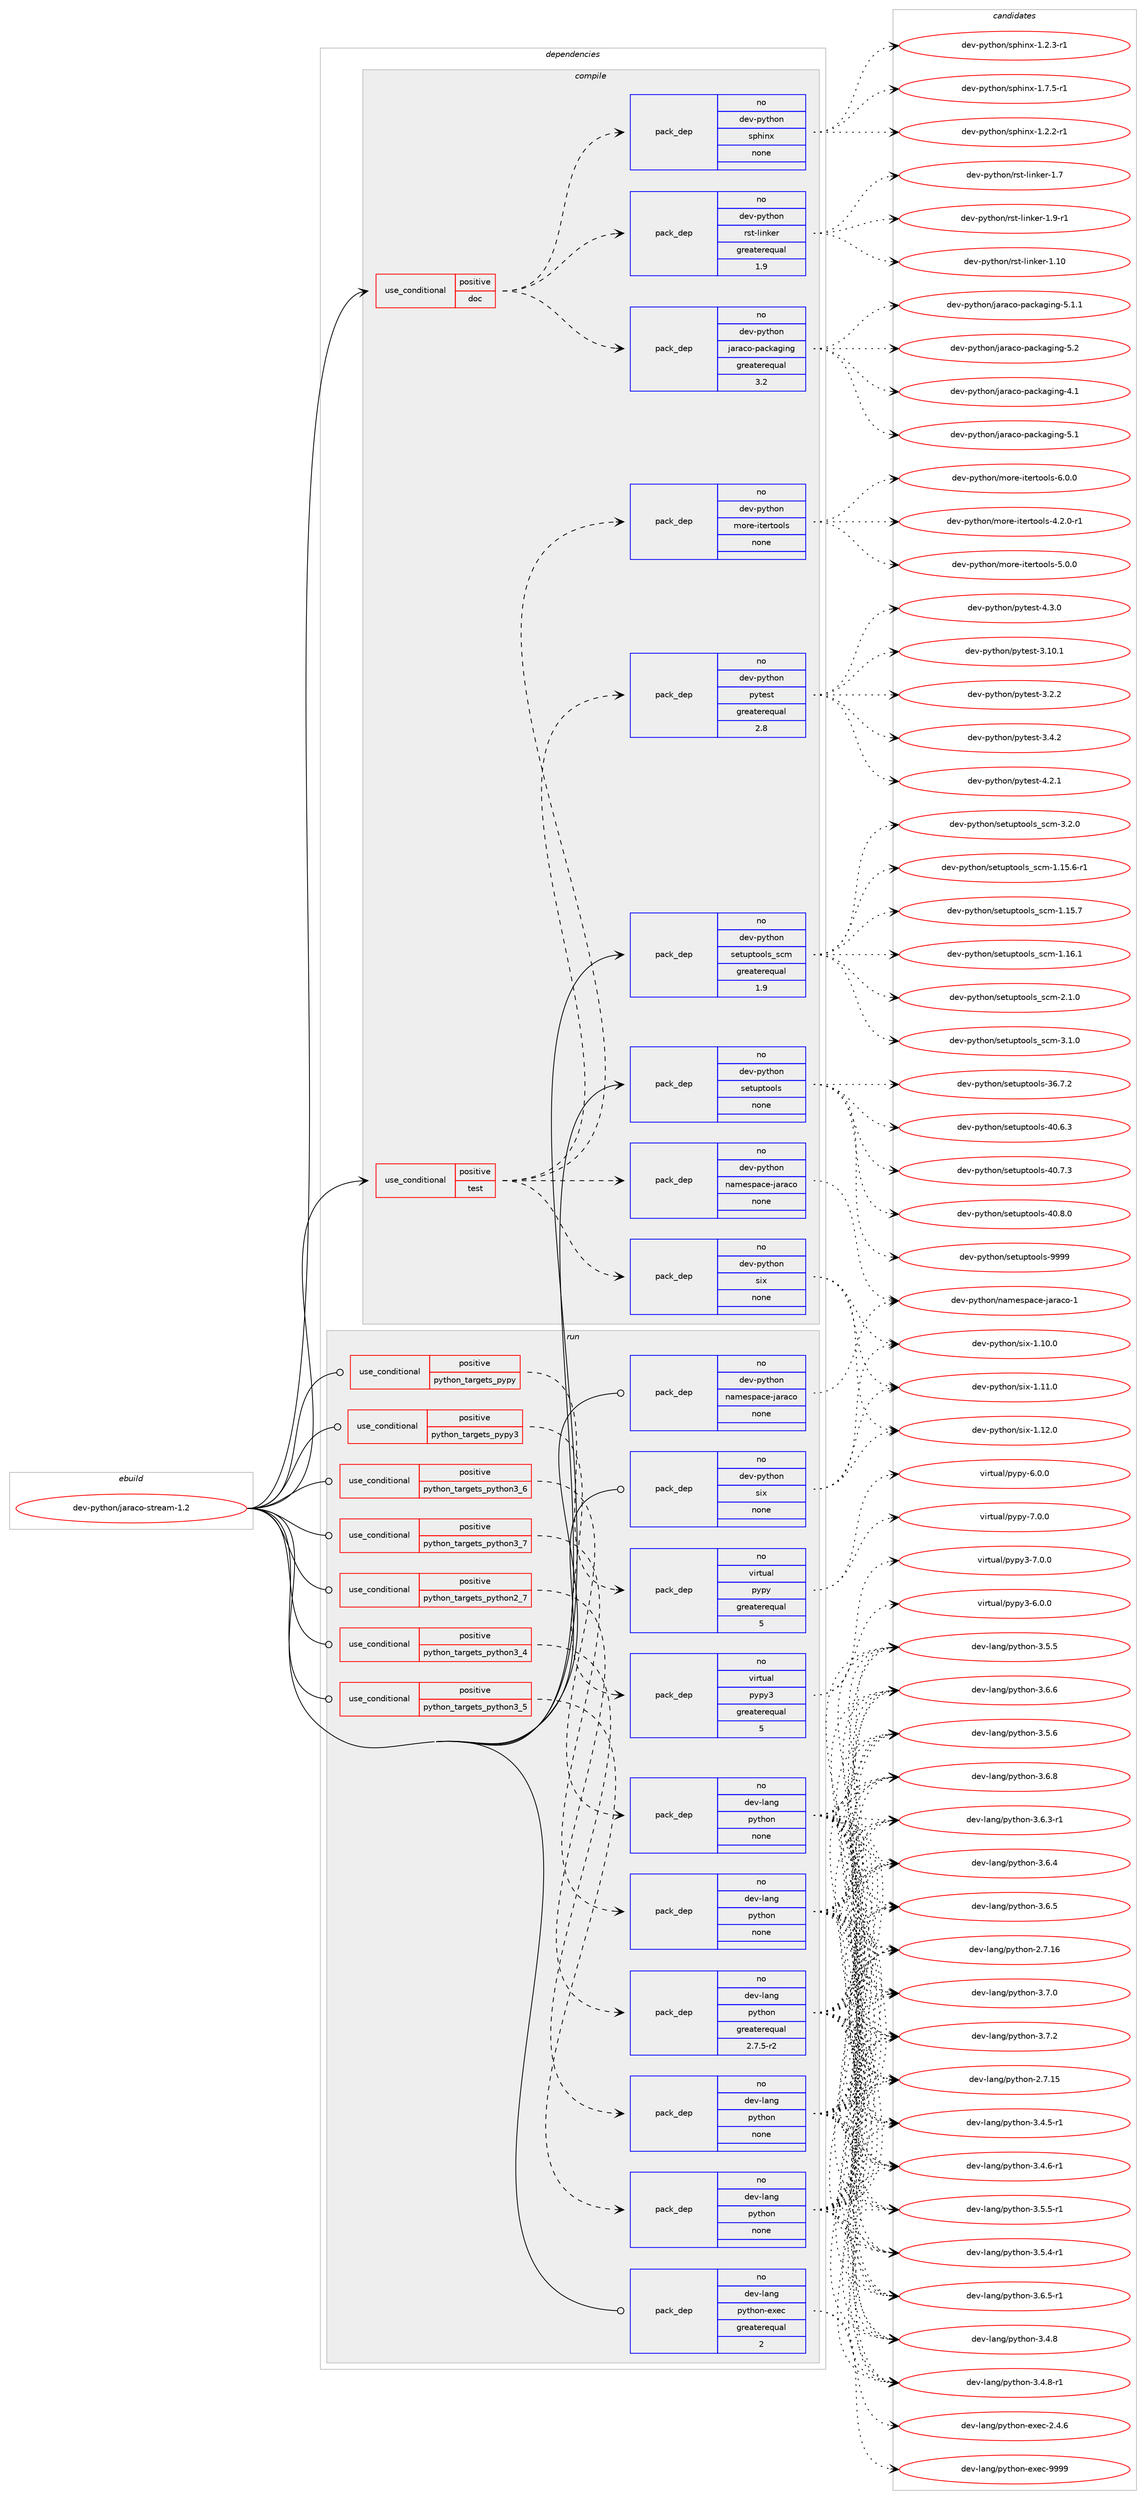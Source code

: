 digraph prolog {

# *************
# Graph options
# *************

newrank=true;
concentrate=true;
compound=true;
graph [rankdir=LR,fontname=Helvetica,fontsize=10,ranksep=1.5];#, ranksep=2.5, nodesep=0.2];
edge  [arrowhead=vee];
node  [fontname=Helvetica,fontsize=10];

# **********
# The ebuild
# **********

subgraph cluster_leftcol {
color=gray;
rank=same;
label=<<i>ebuild</i>>;
id [label="dev-python/jaraco-stream-1.2", color=red, width=4, href="../dev-python/jaraco-stream-1.2.svg"];
}

# ****************
# The dependencies
# ****************

subgraph cluster_midcol {
color=gray;
label=<<i>dependencies</i>>;
subgraph cluster_compile {
fillcolor="#eeeeee";
style=filled;
label=<<i>compile</i>>;
subgraph cond376194 {
dependency1415087 [label=<<TABLE BORDER="0" CELLBORDER="1" CELLSPACING="0" CELLPADDING="4"><TR><TD ROWSPAN="3" CELLPADDING="10">use_conditional</TD></TR><TR><TD>positive</TD></TR><TR><TD>doc</TD></TR></TABLE>>, shape=none, color=red];
subgraph pack1015624 {
dependency1415088 [label=<<TABLE BORDER="0" CELLBORDER="1" CELLSPACING="0" CELLPADDING="4" WIDTH="220"><TR><TD ROWSPAN="6" CELLPADDING="30">pack_dep</TD></TR><TR><TD WIDTH="110">no</TD></TR><TR><TD>dev-python</TD></TR><TR><TD>jaraco-packaging</TD></TR><TR><TD>greaterequal</TD></TR><TR><TD>3.2</TD></TR></TABLE>>, shape=none, color=blue];
}
dependency1415087:e -> dependency1415088:w [weight=20,style="dashed",arrowhead="vee"];
subgraph pack1015625 {
dependency1415089 [label=<<TABLE BORDER="0" CELLBORDER="1" CELLSPACING="0" CELLPADDING="4" WIDTH="220"><TR><TD ROWSPAN="6" CELLPADDING="30">pack_dep</TD></TR><TR><TD WIDTH="110">no</TD></TR><TR><TD>dev-python</TD></TR><TR><TD>rst-linker</TD></TR><TR><TD>greaterequal</TD></TR><TR><TD>1.9</TD></TR></TABLE>>, shape=none, color=blue];
}
dependency1415087:e -> dependency1415089:w [weight=20,style="dashed",arrowhead="vee"];
subgraph pack1015626 {
dependency1415090 [label=<<TABLE BORDER="0" CELLBORDER="1" CELLSPACING="0" CELLPADDING="4" WIDTH="220"><TR><TD ROWSPAN="6" CELLPADDING="30">pack_dep</TD></TR><TR><TD WIDTH="110">no</TD></TR><TR><TD>dev-python</TD></TR><TR><TD>sphinx</TD></TR><TR><TD>none</TD></TR><TR><TD></TD></TR></TABLE>>, shape=none, color=blue];
}
dependency1415087:e -> dependency1415090:w [weight=20,style="dashed",arrowhead="vee"];
}
id:e -> dependency1415087:w [weight=20,style="solid",arrowhead="vee"];
subgraph cond376195 {
dependency1415091 [label=<<TABLE BORDER="0" CELLBORDER="1" CELLSPACING="0" CELLPADDING="4"><TR><TD ROWSPAN="3" CELLPADDING="10">use_conditional</TD></TR><TR><TD>positive</TD></TR><TR><TD>test</TD></TR></TABLE>>, shape=none, color=red];
subgraph pack1015627 {
dependency1415092 [label=<<TABLE BORDER="0" CELLBORDER="1" CELLSPACING="0" CELLPADDING="4" WIDTH="220"><TR><TD ROWSPAN="6" CELLPADDING="30">pack_dep</TD></TR><TR><TD WIDTH="110">no</TD></TR><TR><TD>dev-python</TD></TR><TR><TD>namespace-jaraco</TD></TR><TR><TD>none</TD></TR><TR><TD></TD></TR></TABLE>>, shape=none, color=blue];
}
dependency1415091:e -> dependency1415092:w [weight=20,style="dashed",arrowhead="vee"];
subgraph pack1015628 {
dependency1415093 [label=<<TABLE BORDER="0" CELLBORDER="1" CELLSPACING="0" CELLPADDING="4" WIDTH="220"><TR><TD ROWSPAN="6" CELLPADDING="30">pack_dep</TD></TR><TR><TD WIDTH="110">no</TD></TR><TR><TD>dev-python</TD></TR><TR><TD>six</TD></TR><TR><TD>none</TD></TR><TR><TD></TD></TR></TABLE>>, shape=none, color=blue];
}
dependency1415091:e -> dependency1415093:w [weight=20,style="dashed",arrowhead="vee"];
subgraph pack1015629 {
dependency1415094 [label=<<TABLE BORDER="0" CELLBORDER="1" CELLSPACING="0" CELLPADDING="4" WIDTH="220"><TR><TD ROWSPAN="6" CELLPADDING="30">pack_dep</TD></TR><TR><TD WIDTH="110">no</TD></TR><TR><TD>dev-python</TD></TR><TR><TD>pytest</TD></TR><TR><TD>greaterequal</TD></TR><TR><TD>2.8</TD></TR></TABLE>>, shape=none, color=blue];
}
dependency1415091:e -> dependency1415094:w [weight=20,style="dashed",arrowhead="vee"];
subgraph pack1015630 {
dependency1415095 [label=<<TABLE BORDER="0" CELLBORDER="1" CELLSPACING="0" CELLPADDING="4" WIDTH="220"><TR><TD ROWSPAN="6" CELLPADDING="30">pack_dep</TD></TR><TR><TD WIDTH="110">no</TD></TR><TR><TD>dev-python</TD></TR><TR><TD>more-itertools</TD></TR><TR><TD>none</TD></TR><TR><TD></TD></TR></TABLE>>, shape=none, color=blue];
}
dependency1415091:e -> dependency1415095:w [weight=20,style="dashed",arrowhead="vee"];
}
id:e -> dependency1415091:w [weight=20,style="solid",arrowhead="vee"];
subgraph pack1015631 {
dependency1415096 [label=<<TABLE BORDER="0" CELLBORDER="1" CELLSPACING="0" CELLPADDING="4" WIDTH="220"><TR><TD ROWSPAN="6" CELLPADDING="30">pack_dep</TD></TR><TR><TD WIDTH="110">no</TD></TR><TR><TD>dev-python</TD></TR><TR><TD>setuptools</TD></TR><TR><TD>none</TD></TR><TR><TD></TD></TR></TABLE>>, shape=none, color=blue];
}
id:e -> dependency1415096:w [weight=20,style="solid",arrowhead="vee"];
subgraph pack1015632 {
dependency1415097 [label=<<TABLE BORDER="0" CELLBORDER="1" CELLSPACING="0" CELLPADDING="4" WIDTH="220"><TR><TD ROWSPAN="6" CELLPADDING="30">pack_dep</TD></TR><TR><TD WIDTH="110">no</TD></TR><TR><TD>dev-python</TD></TR><TR><TD>setuptools_scm</TD></TR><TR><TD>greaterequal</TD></TR><TR><TD>1.9</TD></TR></TABLE>>, shape=none, color=blue];
}
id:e -> dependency1415097:w [weight=20,style="solid",arrowhead="vee"];
}
subgraph cluster_compileandrun {
fillcolor="#eeeeee";
style=filled;
label=<<i>compile and run</i>>;
}
subgraph cluster_run {
fillcolor="#eeeeee";
style=filled;
label=<<i>run</i>>;
subgraph cond376196 {
dependency1415098 [label=<<TABLE BORDER="0" CELLBORDER="1" CELLSPACING="0" CELLPADDING="4"><TR><TD ROWSPAN="3" CELLPADDING="10">use_conditional</TD></TR><TR><TD>positive</TD></TR><TR><TD>python_targets_pypy</TD></TR></TABLE>>, shape=none, color=red];
subgraph pack1015633 {
dependency1415099 [label=<<TABLE BORDER="0" CELLBORDER="1" CELLSPACING="0" CELLPADDING="4" WIDTH="220"><TR><TD ROWSPAN="6" CELLPADDING="30">pack_dep</TD></TR><TR><TD WIDTH="110">no</TD></TR><TR><TD>virtual</TD></TR><TR><TD>pypy</TD></TR><TR><TD>greaterequal</TD></TR><TR><TD>5</TD></TR></TABLE>>, shape=none, color=blue];
}
dependency1415098:e -> dependency1415099:w [weight=20,style="dashed",arrowhead="vee"];
}
id:e -> dependency1415098:w [weight=20,style="solid",arrowhead="odot"];
subgraph cond376197 {
dependency1415100 [label=<<TABLE BORDER="0" CELLBORDER="1" CELLSPACING="0" CELLPADDING="4"><TR><TD ROWSPAN="3" CELLPADDING="10">use_conditional</TD></TR><TR><TD>positive</TD></TR><TR><TD>python_targets_pypy3</TD></TR></TABLE>>, shape=none, color=red];
subgraph pack1015634 {
dependency1415101 [label=<<TABLE BORDER="0" CELLBORDER="1" CELLSPACING="0" CELLPADDING="4" WIDTH="220"><TR><TD ROWSPAN="6" CELLPADDING="30">pack_dep</TD></TR><TR><TD WIDTH="110">no</TD></TR><TR><TD>virtual</TD></TR><TR><TD>pypy3</TD></TR><TR><TD>greaterequal</TD></TR><TR><TD>5</TD></TR></TABLE>>, shape=none, color=blue];
}
dependency1415100:e -> dependency1415101:w [weight=20,style="dashed",arrowhead="vee"];
}
id:e -> dependency1415100:w [weight=20,style="solid",arrowhead="odot"];
subgraph cond376198 {
dependency1415102 [label=<<TABLE BORDER="0" CELLBORDER="1" CELLSPACING="0" CELLPADDING="4"><TR><TD ROWSPAN="3" CELLPADDING="10">use_conditional</TD></TR><TR><TD>positive</TD></TR><TR><TD>python_targets_python2_7</TD></TR></TABLE>>, shape=none, color=red];
subgraph pack1015635 {
dependency1415103 [label=<<TABLE BORDER="0" CELLBORDER="1" CELLSPACING="0" CELLPADDING="4" WIDTH="220"><TR><TD ROWSPAN="6" CELLPADDING="30">pack_dep</TD></TR><TR><TD WIDTH="110">no</TD></TR><TR><TD>dev-lang</TD></TR><TR><TD>python</TD></TR><TR><TD>greaterequal</TD></TR><TR><TD>2.7.5-r2</TD></TR></TABLE>>, shape=none, color=blue];
}
dependency1415102:e -> dependency1415103:w [weight=20,style="dashed",arrowhead="vee"];
}
id:e -> dependency1415102:w [weight=20,style="solid",arrowhead="odot"];
subgraph cond376199 {
dependency1415104 [label=<<TABLE BORDER="0" CELLBORDER="1" CELLSPACING="0" CELLPADDING="4"><TR><TD ROWSPAN="3" CELLPADDING="10">use_conditional</TD></TR><TR><TD>positive</TD></TR><TR><TD>python_targets_python3_4</TD></TR></TABLE>>, shape=none, color=red];
subgraph pack1015636 {
dependency1415105 [label=<<TABLE BORDER="0" CELLBORDER="1" CELLSPACING="0" CELLPADDING="4" WIDTH="220"><TR><TD ROWSPAN="6" CELLPADDING="30">pack_dep</TD></TR><TR><TD WIDTH="110">no</TD></TR><TR><TD>dev-lang</TD></TR><TR><TD>python</TD></TR><TR><TD>none</TD></TR><TR><TD></TD></TR></TABLE>>, shape=none, color=blue];
}
dependency1415104:e -> dependency1415105:w [weight=20,style="dashed",arrowhead="vee"];
}
id:e -> dependency1415104:w [weight=20,style="solid",arrowhead="odot"];
subgraph cond376200 {
dependency1415106 [label=<<TABLE BORDER="0" CELLBORDER="1" CELLSPACING="0" CELLPADDING="4"><TR><TD ROWSPAN="3" CELLPADDING="10">use_conditional</TD></TR><TR><TD>positive</TD></TR><TR><TD>python_targets_python3_5</TD></TR></TABLE>>, shape=none, color=red];
subgraph pack1015637 {
dependency1415107 [label=<<TABLE BORDER="0" CELLBORDER="1" CELLSPACING="0" CELLPADDING="4" WIDTH="220"><TR><TD ROWSPAN="6" CELLPADDING="30">pack_dep</TD></TR><TR><TD WIDTH="110">no</TD></TR><TR><TD>dev-lang</TD></TR><TR><TD>python</TD></TR><TR><TD>none</TD></TR><TR><TD></TD></TR></TABLE>>, shape=none, color=blue];
}
dependency1415106:e -> dependency1415107:w [weight=20,style="dashed",arrowhead="vee"];
}
id:e -> dependency1415106:w [weight=20,style="solid",arrowhead="odot"];
subgraph cond376201 {
dependency1415108 [label=<<TABLE BORDER="0" CELLBORDER="1" CELLSPACING="0" CELLPADDING="4"><TR><TD ROWSPAN="3" CELLPADDING="10">use_conditional</TD></TR><TR><TD>positive</TD></TR><TR><TD>python_targets_python3_6</TD></TR></TABLE>>, shape=none, color=red];
subgraph pack1015638 {
dependency1415109 [label=<<TABLE BORDER="0" CELLBORDER="1" CELLSPACING="0" CELLPADDING="4" WIDTH="220"><TR><TD ROWSPAN="6" CELLPADDING="30">pack_dep</TD></TR><TR><TD WIDTH="110">no</TD></TR><TR><TD>dev-lang</TD></TR><TR><TD>python</TD></TR><TR><TD>none</TD></TR><TR><TD></TD></TR></TABLE>>, shape=none, color=blue];
}
dependency1415108:e -> dependency1415109:w [weight=20,style="dashed",arrowhead="vee"];
}
id:e -> dependency1415108:w [weight=20,style="solid",arrowhead="odot"];
subgraph cond376202 {
dependency1415110 [label=<<TABLE BORDER="0" CELLBORDER="1" CELLSPACING="0" CELLPADDING="4"><TR><TD ROWSPAN="3" CELLPADDING="10">use_conditional</TD></TR><TR><TD>positive</TD></TR><TR><TD>python_targets_python3_7</TD></TR></TABLE>>, shape=none, color=red];
subgraph pack1015639 {
dependency1415111 [label=<<TABLE BORDER="0" CELLBORDER="1" CELLSPACING="0" CELLPADDING="4" WIDTH="220"><TR><TD ROWSPAN="6" CELLPADDING="30">pack_dep</TD></TR><TR><TD WIDTH="110">no</TD></TR><TR><TD>dev-lang</TD></TR><TR><TD>python</TD></TR><TR><TD>none</TD></TR><TR><TD></TD></TR></TABLE>>, shape=none, color=blue];
}
dependency1415110:e -> dependency1415111:w [weight=20,style="dashed",arrowhead="vee"];
}
id:e -> dependency1415110:w [weight=20,style="solid",arrowhead="odot"];
subgraph pack1015640 {
dependency1415112 [label=<<TABLE BORDER="0" CELLBORDER="1" CELLSPACING="0" CELLPADDING="4" WIDTH="220"><TR><TD ROWSPAN="6" CELLPADDING="30">pack_dep</TD></TR><TR><TD WIDTH="110">no</TD></TR><TR><TD>dev-lang</TD></TR><TR><TD>python-exec</TD></TR><TR><TD>greaterequal</TD></TR><TR><TD>2</TD></TR></TABLE>>, shape=none, color=blue];
}
id:e -> dependency1415112:w [weight=20,style="solid",arrowhead="odot"];
subgraph pack1015641 {
dependency1415113 [label=<<TABLE BORDER="0" CELLBORDER="1" CELLSPACING="0" CELLPADDING="4" WIDTH="220"><TR><TD ROWSPAN="6" CELLPADDING="30">pack_dep</TD></TR><TR><TD WIDTH="110">no</TD></TR><TR><TD>dev-python</TD></TR><TR><TD>namespace-jaraco</TD></TR><TR><TD>none</TD></TR><TR><TD></TD></TR></TABLE>>, shape=none, color=blue];
}
id:e -> dependency1415113:w [weight=20,style="solid",arrowhead="odot"];
subgraph pack1015642 {
dependency1415114 [label=<<TABLE BORDER="0" CELLBORDER="1" CELLSPACING="0" CELLPADDING="4" WIDTH="220"><TR><TD ROWSPAN="6" CELLPADDING="30">pack_dep</TD></TR><TR><TD WIDTH="110">no</TD></TR><TR><TD>dev-python</TD></TR><TR><TD>six</TD></TR><TR><TD>none</TD></TR><TR><TD></TD></TR></TABLE>>, shape=none, color=blue];
}
id:e -> dependency1415114:w [weight=20,style="solid",arrowhead="odot"];
}
}

# **************
# The candidates
# **************

subgraph cluster_choices {
rank=same;
color=gray;
label=<<i>candidates</i>>;

subgraph choice1015624 {
color=black;
nodesep=1;
choice10010111845112121116104111110471069711497991114511297991079710310511010345524649 [label="dev-python/jaraco-packaging-4.1", color=red, width=4,href="../dev-python/jaraco-packaging-4.1.svg"];
choice10010111845112121116104111110471069711497991114511297991079710310511010345534649 [label="dev-python/jaraco-packaging-5.1", color=red, width=4,href="../dev-python/jaraco-packaging-5.1.svg"];
choice100101118451121211161041111104710697114979911145112979910797103105110103455346494649 [label="dev-python/jaraco-packaging-5.1.1", color=red, width=4,href="../dev-python/jaraco-packaging-5.1.1.svg"];
choice10010111845112121116104111110471069711497991114511297991079710310511010345534650 [label="dev-python/jaraco-packaging-5.2", color=red, width=4,href="../dev-python/jaraco-packaging-5.2.svg"];
dependency1415088:e -> choice10010111845112121116104111110471069711497991114511297991079710310511010345524649:w [style=dotted,weight="100"];
dependency1415088:e -> choice10010111845112121116104111110471069711497991114511297991079710310511010345534649:w [style=dotted,weight="100"];
dependency1415088:e -> choice100101118451121211161041111104710697114979911145112979910797103105110103455346494649:w [style=dotted,weight="100"];
dependency1415088:e -> choice10010111845112121116104111110471069711497991114511297991079710310511010345534650:w [style=dotted,weight="100"];
}
subgraph choice1015625 {
color=black;
nodesep=1;
choice1001011184511212111610411111047114115116451081051101071011144549464948 [label="dev-python/rst-linker-1.10", color=red, width=4,href="../dev-python/rst-linker-1.10.svg"];
choice10010111845112121116104111110471141151164510810511010710111445494655 [label="dev-python/rst-linker-1.7", color=red, width=4,href="../dev-python/rst-linker-1.7.svg"];
choice100101118451121211161041111104711411511645108105110107101114454946574511449 [label="dev-python/rst-linker-1.9-r1", color=red, width=4,href="../dev-python/rst-linker-1.9-r1.svg"];
dependency1415089:e -> choice1001011184511212111610411111047114115116451081051101071011144549464948:w [style=dotted,weight="100"];
dependency1415089:e -> choice10010111845112121116104111110471141151164510810511010710111445494655:w [style=dotted,weight="100"];
dependency1415089:e -> choice100101118451121211161041111104711411511645108105110107101114454946574511449:w [style=dotted,weight="100"];
}
subgraph choice1015626 {
color=black;
nodesep=1;
choice10010111845112121116104111110471151121041051101204549465046504511449 [label="dev-python/sphinx-1.2.2-r1", color=red, width=4,href="../dev-python/sphinx-1.2.2-r1.svg"];
choice10010111845112121116104111110471151121041051101204549465046514511449 [label="dev-python/sphinx-1.2.3-r1", color=red, width=4,href="../dev-python/sphinx-1.2.3-r1.svg"];
choice10010111845112121116104111110471151121041051101204549465546534511449 [label="dev-python/sphinx-1.7.5-r1", color=red, width=4,href="../dev-python/sphinx-1.7.5-r1.svg"];
dependency1415090:e -> choice10010111845112121116104111110471151121041051101204549465046504511449:w [style=dotted,weight="100"];
dependency1415090:e -> choice10010111845112121116104111110471151121041051101204549465046514511449:w [style=dotted,weight="100"];
dependency1415090:e -> choice10010111845112121116104111110471151121041051101204549465546534511449:w [style=dotted,weight="100"];
}
subgraph choice1015627 {
color=black;
nodesep=1;
choice1001011184511212111610411111047110971091011151129799101451069711497991114549 [label="dev-python/namespace-jaraco-1", color=red, width=4,href="../dev-python/namespace-jaraco-1.svg"];
dependency1415092:e -> choice1001011184511212111610411111047110971091011151129799101451069711497991114549:w [style=dotted,weight="100"];
}
subgraph choice1015628 {
color=black;
nodesep=1;
choice100101118451121211161041111104711510512045494649484648 [label="dev-python/six-1.10.0", color=red, width=4,href="../dev-python/six-1.10.0.svg"];
choice100101118451121211161041111104711510512045494649494648 [label="dev-python/six-1.11.0", color=red, width=4,href="../dev-python/six-1.11.0.svg"];
choice100101118451121211161041111104711510512045494649504648 [label="dev-python/six-1.12.0", color=red, width=4,href="../dev-python/six-1.12.0.svg"];
dependency1415093:e -> choice100101118451121211161041111104711510512045494649484648:w [style=dotted,weight="100"];
dependency1415093:e -> choice100101118451121211161041111104711510512045494649494648:w [style=dotted,weight="100"];
dependency1415093:e -> choice100101118451121211161041111104711510512045494649504648:w [style=dotted,weight="100"];
}
subgraph choice1015629 {
color=black;
nodesep=1;
choice100101118451121211161041111104711212111610111511645514649484649 [label="dev-python/pytest-3.10.1", color=red, width=4,href="../dev-python/pytest-3.10.1.svg"];
choice1001011184511212111610411111047112121116101115116455146504650 [label="dev-python/pytest-3.2.2", color=red, width=4,href="../dev-python/pytest-3.2.2.svg"];
choice1001011184511212111610411111047112121116101115116455146524650 [label="dev-python/pytest-3.4.2", color=red, width=4,href="../dev-python/pytest-3.4.2.svg"];
choice1001011184511212111610411111047112121116101115116455246504649 [label="dev-python/pytest-4.2.1", color=red, width=4,href="../dev-python/pytest-4.2.1.svg"];
choice1001011184511212111610411111047112121116101115116455246514648 [label="dev-python/pytest-4.3.0", color=red, width=4,href="../dev-python/pytest-4.3.0.svg"];
dependency1415094:e -> choice100101118451121211161041111104711212111610111511645514649484649:w [style=dotted,weight="100"];
dependency1415094:e -> choice1001011184511212111610411111047112121116101115116455146504650:w [style=dotted,weight="100"];
dependency1415094:e -> choice1001011184511212111610411111047112121116101115116455146524650:w [style=dotted,weight="100"];
dependency1415094:e -> choice1001011184511212111610411111047112121116101115116455246504649:w [style=dotted,weight="100"];
dependency1415094:e -> choice1001011184511212111610411111047112121116101115116455246514648:w [style=dotted,weight="100"];
}
subgraph choice1015630 {
color=black;
nodesep=1;
choice1001011184511212111610411111047109111114101451051161011141161111111081154552465046484511449 [label="dev-python/more-itertools-4.2.0-r1", color=red, width=4,href="../dev-python/more-itertools-4.2.0-r1.svg"];
choice100101118451121211161041111104710911111410145105116101114116111111108115455346484648 [label="dev-python/more-itertools-5.0.0", color=red, width=4,href="../dev-python/more-itertools-5.0.0.svg"];
choice100101118451121211161041111104710911111410145105116101114116111111108115455446484648 [label="dev-python/more-itertools-6.0.0", color=red, width=4,href="../dev-python/more-itertools-6.0.0.svg"];
dependency1415095:e -> choice1001011184511212111610411111047109111114101451051161011141161111111081154552465046484511449:w [style=dotted,weight="100"];
dependency1415095:e -> choice100101118451121211161041111104710911111410145105116101114116111111108115455346484648:w [style=dotted,weight="100"];
dependency1415095:e -> choice100101118451121211161041111104710911111410145105116101114116111111108115455446484648:w [style=dotted,weight="100"];
}
subgraph choice1015631 {
color=black;
nodesep=1;
choice100101118451121211161041111104711510111611711211611111110811545515446554650 [label="dev-python/setuptools-36.7.2", color=red, width=4,href="../dev-python/setuptools-36.7.2.svg"];
choice100101118451121211161041111104711510111611711211611111110811545524846544651 [label="dev-python/setuptools-40.6.3", color=red, width=4,href="../dev-python/setuptools-40.6.3.svg"];
choice100101118451121211161041111104711510111611711211611111110811545524846554651 [label="dev-python/setuptools-40.7.3", color=red, width=4,href="../dev-python/setuptools-40.7.3.svg"];
choice100101118451121211161041111104711510111611711211611111110811545524846564648 [label="dev-python/setuptools-40.8.0", color=red, width=4,href="../dev-python/setuptools-40.8.0.svg"];
choice10010111845112121116104111110471151011161171121161111111081154557575757 [label="dev-python/setuptools-9999", color=red, width=4,href="../dev-python/setuptools-9999.svg"];
dependency1415096:e -> choice100101118451121211161041111104711510111611711211611111110811545515446554650:w [style=dotted,weight="100"];
dependency1415096:e -> choice100101118451121211161041111104711510111611711211611111110811545524846544651:w [style=dotted,weight="100"];
dependency1415096:e -> choice100101118451121211161041111104711510111611711211611111110811545524846554651:w [style=dotted,weight="100"];
dependency1415096:e -> choice100101118451121211161041111104711510111611711211611111110811545524846564648:w [style=dotted,weight="100"];
dependency1415096:e -> choice10010111845112121116104111110471151011161171121161111111081154557575757:w [style=dotted,weight="100"];
}
subgraph choice1015632 {
color=black;
nodesep=1;
choice10010111845112121116104111110471151011161171121161111111081159511599109454946495346544511449 [label="dev-python/setuptools_scm-1.15.6-r1", color=red, width=4,href="../dev-python/setuptools_scm-1.15.6-r1.svg"];
choice1001011184511212111610411111047115101116117112116111111108115951159910945494649534655 [label="dev-python/setuptools_scm-1.15.7", color=red, width=4,href="../dev-python/setuptools_scm-1.15.7.svg"];
choice1001011184511212111610411111047115101116117112116111111108115951159910945494649544649 [label="dev-python/setuptools_scm-1.16.1", color=red, width=4,href="../dev-python/setuptools_scm-1.16.1.svg"];
choice10010111845112121116104111110471151011161171121161111111081159511599109455046494648 [label="dev-python/setuptools_scm-2.1.0", color=red, width=4,href="../dev-python/setuptools_scm-2.1.0.svg"];
choice10010111845112121116104111110471151011161171121161111111081159511599109455146494648 [label="dev-python/setuptools_scm-3.1.0", color=red, width=4,href="../dev-python/setuptools_scm-3.1.0.svg"];
choice10010111845112121116104111110471151011161171121161111111081159511599109455146504648 [label="dev-python/setuptools_scm-3.2.0", color=red, width=4,href="../dev-python/setuptools_scm-3.2.0.svg"];
dependency1415097:e -> choice10010111845112121116104111110471151011161171121161111111081159511599109454946495346544511449:w [style=dotted,weight="100"];
dependency1415097:e -> choice1001011184511212111610411111047115101116117112116111111108115951159910945494649534655:w [style=dotted,weight="100"];
dependency1415097:e -> choice1001011184511212111610411111047115101116117112116111111108115951159910945494649544649:w [style=dotted,weight="100"];
dependency1415097:e -> choice10010111845112121116104111110471151011161171121161111111081159511599109455046494648:w [style=dotted,weight="100"];
dependency1415097:e -> choice10010111845112121116104111110471151011161171121161111111081159511599109455146494648:w [style=dotted,weight="100"];
dependency1415097:e -> choice10010111845112121116104111110471151011161171121161111111081159511599109455146504648:w [style=dotted,weight="100"];
}
subgraph choice1015633 {
color=black;
nodesep=1;
choice1181051141161179710847112121112121455446484648 [label="virtual/pypy-6.0.0", color=red, width=4,href="../virtual/pypy-6.0.0.svg"];
choice1181051141161179710847112121112121455546484648 [label="virtual/pypy-7.0.0", color=red, width=4,href="../virtual/pypy-7.0.0.svg"];
dependency1415099:e -> choice1181051141161179710847112121112121455446484648:w [style=dotted,weight="100"];
dependency1415099:e -> choice1181051141161179710847112121112121455546484648:w [style=dotted,weight="100"];
}
subgraph choice1015634 {
color=black;
nodesep=1;
choice118105114116117971084711212111212151455446484648 [label="virtual/pypy3-6.0.0", color=red, width=4,href="../virtual/pypy3-6.0.0.svg"];
choice118105114116117971084711212111212151455546484648 [label="virtual/pypy3-7.0.0", color=red, width=4,href="../virtual/pypy3-7.0.0.svg"];
dependency1415101:e -> choice118105114116117971084711212111212151455446484648:w [style=dotted,weight="100"];
dependency1415101:e -> choice118105114116117971084711212111212151455546484648:w [style=dotted,weight="100"];
}
subgraph choice1015635 {
color=black;
nodesep=1;
choice10010111845108971101034711212111610411111045504655464953 [label="dev-lang/python-2.7.15", color=red, width=4,href="../dev-lang/python-2.7.15.svg"];
choice10010111845108971101034711212111610411111045504655464954 [label="dev-lang/python-2.7.16", color=red, width=4,href="../dev-lang/python-2.7.16.svg"];
choice1001011184510897110103471121211161041111104551465246534511449 [label="dev-lang/python-3.4.5-r1", color=red, width=4,href="../dev-lang/python-3.4.5-r1.svg"];
choice1001011184510897110103471121211161041111104551465246544511449 [label="dev-lang/python-3.4.6-r1", color=red, width=4,href="../dev-lang/python-3.4.6-r1.svg"];
choice100101118451089711010347112121116104111110455146524656 [label="dev-lang/python-3.4.8", color=red, width=4,href="../dev-lang/python-3.4.8.svg"];
choice1001011184510897110103471121211161041111104551465246564511449 [label="dev-lang/python-3.4.8-r1", color=red, width=4,href="../dev-lang/python-3.4.8-r1.svg"];
choice1001011184510897110103471121211161041111104551465346524511449 [label="dev-lang/python-3.5.4-r1", color=red, width=4,href="../dev-lang/python-3.5.4-r1.svg"];
choice100101118451089711010347112121116104111110455146534653 [label="dev-lang/python-3.5.5", color=red, width=4,href="../dev-lang/python-3.5.5.svg"];
choice1001011184510897110103471121211161041111104551465346534511449 [label="dev-lang/python-3.5.5-r1", color=red, width=4,href="../dev-lang/python-3.5.5-r1.svg"];
choice100101118451089711010347112121116104111110455146534654 [label="dev-lang/python-3.5.6", color=red, width=4,href="../dev-lang/python-3.5.6.svg"];
choice1001011184510897110103471121211161041111104551465446514511449 [label="dev-lang/python-3.6.3-r1", color=red, width=4,href="../dev-lang/python-3.6.3-r1.svg"];
choice100101118451089711010347112121116104111110455146544652 [label="dev-lang/python-3.6.4", color=red, width=4,href="../dev-lang/python-3.6.4.svg"];
choice100101118451089711010347112121116104111110455146544653 [label="dev-lang/python-3.6.5", color=red, width=4,href="../dev-lang/python-3.6.5.svg"];
choice1001011184510897110103471121211161041111104551465446534511449 [label="dev-lang/python-3.6.5-r1", color=red, width=4,href="../dev-lang/python-3.6.5-r1.svg"];
choice100101118451089711010347112121116104111110455146544654 [label="dev-lang/python-3.6.6", color=red, width=4,href="../dev-lang/python-3.6.6.svg"];
choice100101118451089711010347112121116104111110455146544656 [label="dev-lang/python-3.6.8", color=red, width=4,href="../dev-lang/python-3.6.8.svg"];
choice100101118451089711010347112121116104111110455146554648 [label="dev-lang/python-3.7.0", color=red, width=4,href="../dev-lang/python-3.7.0.svg"];
choice100101118451089711010347112121116104111110455146554650 [label="dev-lang/python-3.7.2", color=red, width=4,href="../dev-lang/python-3.7.2.svg"];
dependency1415103:e -> choice10010111845108971101034711212111610411111045504655464953:w [style=dotted,weight="100"];
dependency1415103:e -> choice10010111845108971101034711212111610411111045504655464954:w [style=dotted,weight="100"];
dependency1415103:e -> choice1001011184510897110103471121211161041111104551465246534511449:w [style=dotted,weight="100"];
dependency1415103:e -> choice1001011184510897110103471121211161041111104551465246544511449:w [style=dotted,weight="100"];
dependency1415103:e -> choice100101118451089711010347112121116104111110455146524656:w [style=dotted,weight="100"];
dependency1415103:e -> choice1001011184510897110103471121211161041111104551465246564511449:w [style=dotted,weight="100"];
dependency1415103:e -> choice1001011184510897110103471121211161041111104551465346524511449:w [style=dotted,weight="100"];
dependency1415103:e -> choice100101118451089711010347112121116104111110455146534653:w [style=dotted,weight="100"];
dependency1415103:e -> choice1001011184510897110103471121211161041111104551465346534511449:w [style=dotted,weight="100"];
dependency1415103:e -> choice100101118451089711010347112121116104111110455146534654:w [style=dotted,weight="100"];
dependency1415103:e -> choice1001011184510897110103471121211161041111104551465446514511449:w [style=dotted,weight="100"];
dependency1415103:e -> choice100101118451089711010347112121116104111110455146544652:w [style=dotted,weight="100"];
dependency1415103:e -> choice100101118451089711010347112121116104111110455146544653:w [style=dotted,weight="100"];
dependency1415103:e -> choice1001011184510897110103471121211161041111104551465446534511449:w [style=dotted,weight="100"];
dependency1415103:e -> choice100101118451089711010347112121116104111110455146544654:w [style=dotted,weight="100"];
dependency1415103:e -> choice100101118451089711010347112121116104111110455146544656:w [style=dotted,weight="100"];
dependency1415103:e -> choice100101118451089711010347112121116104111110455146554648:w [style=dotted,weight="100"];
dependency1415103:e -> choice100101118451089711010347112121116104111110455146554650:w [style=dotted,weight="100"];
}
subgraph choice1015636 {
color=black;
nodesep=1;
choice10010111845108971101034711212111610411111045504655464953 [label="dev-lang/python-2.7.15", color=red, width=4,href="../dev-lang/python-2.7.15.svg"];
choice10010111845108971101034711212111610411111045504655464954 [label="dev-lang/python-2.7.16", color=red, width=4,href="../dev-lang/python-2.7.16.svg"];
choice1001011184510897110103471121211161041111104551465246534511449 [label="dev-lang/python-3.4.5-r1", color=red, width=4,href="../dev-lang/python-3.4.5-r1.svg"];
choice1001011184510897110103471121211161041111104551465246544511449 [label="dev-lang/python-3.4.6-r1", color=red, width=4,href="../dev-lang/python-3.4.6-r1.svg"];
choice100101118451089711010347112121116104111110455146524656 [label="dev-lang/python-3.4.8", color=red, width=4,href="../dev-lang/python-3.4.8.svg"];
choice1001011184510897110103471121211161041111104551465246564511449 [label="dev-lang/python-3.4.8-r1", color=red, width=4,href="../dev-lang/python-3.4.8-r1.svg"];
choice1001011184510897110103471121211161041111104551465346524511449 [label="dev-lang/python-3.5.4-r1", color=red, width=4,href="../dev-lang/python-3.5.4-r1.svg"];
choice100101118451089711010347112121116104111110455146534653 [label="dev-lang/python-3.5.5", color=red, width=4,href="../dev-lang/python-3.5.5.svg"];
choice1001011184510897110103471121211161041111104551465346534511449 [label="dev-lang/python-3.5.5-r1", color=red, width=4,href="../dev-lang/python-3.5.5-r1.svg"];
choice100101118451089711010347112121116104111110455146534654 [label="dev-lang/python-3.5.6", color=red, width=4,href="../dev-lang/python-3.5.6.svg"];
choice1001011184510897110103471121211161041111104551465446514511449 [label="dev-lang/python-3.6.3-r1", color=red, width=4,href="../dev-lang/python-3.6.3-r1.svg"];
choice100101118451089711010347112121116104111110455146544652 [label="dev-lang/python-3.6.4", color=red, width=4,href="../dev-lang/python-3.6.4.svg"];
choice100101118451089711010347112121116104111110455146544653 [label="dev-lang/python-3.6.5", color=red, width=4,href="../dev-lang/python-3.6.5.svg"];
choice1001011184510897110103471121211161041111104551465446534511449 [label="dev-lang/python-3.6.5-r1", color=red, width=4,href="../dev-lang/python-3.6.5-r1.svg"];
choice100101118451089711010347112121116104111110455146544654 [label="dev-lang/python-3.6.6", color=red, width=4,href="../dev-lang/python-3.6.6.svg"];
choice100101118451089711010347112121116104111110455146544656 [label="dev-lang/python-3.6.8", color=red, width=4,href="../dev-lang/python-3.6.8.svg"];
choice100101118451089711010347112121116104111110455146554648 [label="dev-lang/python-3.7.0", color=red, width=4,href="../dev-lang/python-3.7.0.svg"];
choice100101118451089711010347112121116104111110455146554650 [label="dev-lang/python-3.7.2", color=red, width=4,href="../dev-lang/python-3.7.2.svg"];
dependency1415105:e -> choice10010111845108971101034711212111610411111045504655464953:w [style=dotted,weight="100"];
dependency1415105:e -> choice10010111845108971101034711212111610411111045504655464954:w [style=dotted,weight="100"];
dependency1415105:e -> choice1001011184510897110103471121211161041111104551465246534511449:w [style=dotted,weight="100"];
dependency1415105:e -> choice1001011184510897110103471121211161041111104551465246544511449:w [style=dotted,weight="100"];
dependency1415105:e -> choice100101118451089711010347112121116104111110455146524656:w [style=dotted,weight="100"];
dependency1415105:e -> choice1001011184510897110103471121211161041111104551465246564511449:w [style=dotted,weight="100"];
dependency1415105:e -> choice1001011184510897110103471121211161041111104551465346524511449:w [style=dotted,weight="100"];
dependency1415105:e -> choice100101118451089711010347112121116104111110455146534653:w [style=dotted,weight="100"];
dependency1415105:e -> choice1001011184510897110103471121211161041111104551465346534511449:w [style=dotted,weight="100"];
dependency1415105:e -> choice100101118451089711010347112121116104111110455146534654:w [style=dotted,weight="100"];
dependency1415105:e -> choice1001011184510897110103471121211161041111104551465446514511449:w [style=dotted,weight="100"];
dependency1415105:e -> choice100101118451089711010347112121116104111110455146544652:w [style=dotted,weight="100"];
dependency1415105:e -> choice100101118451089711010347112121116104111110455146544653:w [style=dotted,weight="100"];
dependency1415105:e -> choice1001011184510897110103471121211161041111104551465446534511449:w [style=dotted,weight="100"];
dependency1415105:e -> choice100101118451089711010347112121116104111110455146544654:w [style=dotted,weight="100"];
dependency1415105:e -> choice100101118451089711010347112121116104111110455146544656:w [style=dotted,weight="100"];
dependency1415105:e -> choice100101118451089711010347112121116104111110455146554648:w [style=dotted,weight="100"];
dependency1415105:e -> choice100101118451089711010347112121116104111110455146554650:w [style=dotted,weight="100"];
}
subgraph choice1015637 {
color=black;
nodesep=1;
choice10010111845108971101034711212111610411111045504655464953 [label="dev-lang/python-2.7.15", color=red, width=4,href="../dev-lang/python-2.7.15.svg"];
choice10010111845108971101034711212111610411111045504655464954 [label="dev-lang/python-2.7.16", color=red, width=4,href="../dev-lang/python-2.7.16.svg"];
choice1001011184510897110103471121211161041111104551465246534511449 [label="dev-lang/python-3.4.5-r1", color=red, width=4,href="../dev-lang/python-3.4.5-r1.svg"];
choice1001011184510897110103471121211161041111104551465246544511449 [label="dev-lang/python-3.4.6-r1", color=red, width=4,href="../dev-lang/python-3.4.6-r1.svg"];
choice100101118451089711010347112121116104111110455146524656 [label="dev-lang/python-3.4.8", color=red, width=4,href="../dev-lang/python-3.4.8.svg"];
choice1001011184510897110103471121211161041111104551465246564511449 [label="dev-lang/python-3.4.8-r1", color=red, width=4,href="../dev-lang/python-3.4.8-r1.svg"];
choice1001011184510897110103471121211161041111104551465346524511449 [label="dev-lang/python-3.5.4-r1", color=red, width=4,href="../dev-lang/python-3.5.4-r1.svg"];
choice100101118451089711010347112121116104111110455146534653 [label="dev-lang/python-3.5.5", color=red, width=4,href="../dev-lang/python-3.5.5.svg"];
choice1001011184510897110103471121211161041111104551465346534511449 [label="dev-lang/python-3.5.5-r1", color=red, width=4,href="../dev-lang/python-3.5.5-r1.svg"];
choice100101118451089711010347112121116104111110455146534654 [label="dev-lang/python-3.5.6", color=red, width=4,href="../dev-lang/python-3.5.6.svg"];
choice1001011184510897110103471121211161041111104551465446514511449 [label="dev-lang/python-3.6.3-r1", color=red, width=4,href="../dev-lang/python-3.6.3-r1.svg"];
choice100101118451089711010347112121116104111110455146544652 [label="dev-lang/python-3.6.4", color=red, width=4,href="../dev-lang/python-3.6.4.svg"];
choice100101118451089711010347112121116104111110455146544653 [label="dev-lang/python-3.6.5", color=red, width=4,href="../dev-lang/python-3.6.5.svg"];
choice1001011184510897110103471121211161041111104551465446534511449 [label="dev-lang/python-3.6.5-r1", color=red, width=4,href="../dev-lang/python-3.6.5-r1.svg"];
choice100101118451089711010347112121116104111110455146544654 [label="dev-lang/python-3.6.6", color=red, width=4,href="../dev-lang/python-3.6.6.svg"];
choice100101118451089711010347112121116104111110455146544656 [label="dev-lang/python-3.6.8", color=red, width=4,href="../dev-lang/python-3.6.8.svg"];
choice100101118451089711010347112121116104111110455146554648 [label="dev-lang/python-3.7.0", color=red, width=4,href="../dev-lang/python-3.7.0.svg"];
choice100101118451089711010347112121116104111110455146554650 [label="dev-lang/python-3.7.2", color=red, width=4,href="../dev-lang/python-3.7.2.svg"];
dependency1415107:e -> choice10010111845108971101034711212111610411111045504655464953:w [style=dotted,weight="100"];
dependency1415107:e -> choice10010111845108971101034711212111610411111045504655464954:w [style=dotted,weight="100"];
dependency1415107:e -> choice1001011184510897110103471121211161041111104551465246534511449:w [style=dotted,weight="100"];
dependency1415107:e -> choice1001011184510897110103471121211161041111104551465246544511449:w [style=dotted,weight="100"];
dependency1415107:e -> choice100101118451089711010347112121116104111110455146524656:w [style=dotted,weight="100"];
dependency1415107:e -> choice1001011184510897110103471121211161041111104551465246564511449:w [style=dotted,weight="100"];
dependency1415107:e -> choice1001011184510897110103471121211161041111104551465346524511449:w [style=dotted,weight="100"];
dependency1415107:e -> choice100101118451089711010347112121116104111110455146534653:w [style=dotted,weight="100"];
dependency1415107:e -> choice1001011184510897110103471121211161041111104551465346534511449:w [style=dotted,weight="100"];
dependency1415107:e -> choice100101118451089711010347112121116104111110455146534654:w [style=dotted,weight="100"];
dependency1415107:e -> choice1001011184510897110103471121211161041111104551465446514511449:w [style=dotted,weight="100"];
dependency1415107:e -> choice100101118451089711010347112121116104111110455146544652:w [style=dotted,weight="100"];
dependency1415107:e -> choice100101118451089711010347112121116104111110455146544653:w [style=dotted,weight="100"];
dependency1415107:e -> choice1001011184510897110103471121211161041111104551465446534511449:w [style=dotted,weight="100"];
dependency1415107:e -> choice100101118451089711010347112121116104111110455146544654:w [style=dotted,weight="100"];
dependency1415107:e -> choice100101118451089711010347112121116104111110455146544656:w [style=dotted,weight="100"];
dependency1415107:e -> choice100101118451089711010347112121116104111110455146554648:w [style=dotted,weight="100"];
dependency1415107:e -> choice100101118451089711010347112121116104111110455146554650:w [style=dotted,weight="100"];
}
subgraph choice1015638 {
color=black;
nodesep=1;
choice10010111845108971101034711212111610411111045504655464953 [label="dev-lang/python-2.7.15", color=red, width=4,href="../dev-lang/python-2.7.15.svg"];
choice10010111845108971101034711212111610411111045504655464954 [label="dev-lang/python-2.7.16", color=red, width=4,href="../dev-lang/python-2.7.16.svg"];
choice1001011184510897110103471121211161041111104551465246534511449 [label="dev-lang/python-3.4.5-r1", color=red, width=4,href="../dev-lang/python-3.4.5-r1.svg"];
choice1001011184510897110103471121211161041111104551465246544511449 [label="dev-lang/python-3.4.6-r1", color=red, width=4,href="../dev-lang/python-3.4.6-r1.svg"];
choice100101118451089711010347112121116104111110455146524656 [label="dev-lang/python-3.4.8", color=red, width=4,href="../dev-lang/python-3.4.8.svg"];
choice1001011184510897110103471121211161041111104551465246564511449 [label="dev-lang/python-3.4.8-r1", color=red, width=4,href="../dev-lang/python-3.4.8-r1.svg"];
choice1001011184510897110103471121211161041111104551465346524511449 [label="dev-lang/python-3.5.4-r1", color=red, width=4,href="../dev-lang/python-3.5.4-r1.svg"];
choice100101118451089711010347112121116104111110455146534653 [label="dev-lang/python-3.5.5", color=red, width=4,href="../dev-lang/python-3.5.5.svg"];
choice1001011184510897110103471121211161041111104551465346534511449 [label="dev-lang/python-3.5.5-r1", color=red, width=4,href="../dev-lang/python-3.5.5-r1.svg"];
choice100101118451089711010347112121116104111110455146534654 [label="dev-lang/python-3.5.6", color=red, width=4,href="../dev-lang/python-3.5.6.svg"];
choice1001011184510897110103471121211161041111104551465446514511449 [label="dev-lang/python-3.6.3-r1", color=red, width=4,href="../dev-lang/python-3.6.3-r1.svg"];
choice100101118451089711010347112121116104111110455146544652 [label="dev-lang/python-3.6.4", color=red, width=4,href="../dev-lang/python-3.6.4.svg"];
choice100101118451089711010347112121116104111110455146544653 [label="dev-lang/python-3.6.5", color=red, width=4,href="../dev-lang/python-3.6.5.svg"];
choice1001011184510897110103471121211161041111104551465446534511449 [label="dev-lang/python-3.6.5-r1", color=red, width=4,href="../dev-lang/python-3.6.5-r1.svg"];
choice100101118451089711010347112121116104111110455146544654 [label="dev-lang/python-3.6.6", color=red, width=4,href="../dev-lang/python-3.6.6.svg"];
choice100101118451089711010347112121116104111110455146544656 [label="dev-lang/python-3.6.8", color=red, width=4,href="../dev-lang/python-3.6.8.svg"];
choice100101118451089711010347112121116104111110455146554648 [label="dev-lang/python-3.7.0", color=red, width=4,href="../dev-lang/python-3.7.0.svg"];
choice100101118451089711010347112121116104111110455146554650 [label="dev-lang/python-3.7.2", color=red, width=4,href="../dev-lang/python-3.7.2.svg"];
dependency1415109:e -> choice10010111845108971101034711212111610411111045504655464953:w [style=dotted,weight="100"];
dependency1415109:e -> choice10010111845108971101034711212111610411111045504655464954:w [style=dotted,weight="100"];
dependency1415109:e -> choice1001011184510897110103471121211161041111104551465246534511449:w [style=dotted,weight="100"];
dependency1415109:e -> choice1001011184510897110103471121211161041111104551465246544511449:w [style=dotted,weight="100"];
dependency1415109:e -> choice100101118451089711010347112121116104111110455146524656:w [style=dotted,weight="100"];
dependency1415109:e -> choice1001011184510897110103471121211161041111104551465246564511449:w [style=dotted,weight="100"];
dependency1415109:e -> choice1001011184510897110103471121211161041111104551465346524511449:w [style=dotted,weight="100"];
dependency1415109:e -> choice100101118451089711010347112121116104111110455146534653:w [style=dotted,weight="100"];
dependency1415109:e -> choice1001011184510897110103471121211161041111104551465346534511449:w [style=dotted,weight="100"];
dependency1415109:e -> choice100101118451089711010347112121116104111110455146534654:w [style=dotted,weight="100"];
dependency1415109:e -> choice1001011184510897110103471121211161041111104551465446514511449:w [style=dotted,weight="100"];
dependency1415109:e -> choice100101118451089711010347112121116104111110455146544652:w [style=dotted,weight="100"];
dependency1415109:e -> choice100101118451089711010347112121116104111110455146544653:w [style=dotted,weight="100"];
dependency1415109:e -> choice1001011184510897110103471121211161041111104551465446534511449:w [style=dotted,weight="100"];
dependency1415109:e -> choice100101118451089711010347112121116104111110455146544654:w [style=dotted,weight="100"];
dependency1415109:e -> choice100101118451089711010347112121116104111110455146544656:w [style=dotted,weight="100"];
dependency1415109:e -> choice100101118451089711010347112121116104111110455146554648:w [style=dotted,weight="100"];
dependency1415109:e -> choice100101118451089711010347112121116104111110455146554650:w [style=dotted,weight="100"];
}
subgraph choice1015639 {
color=black;
nodesep=1;
choice10010111845108971101034711212111610411111045504655464953 [label="dev-lang/python-2.7.15", color=red, width=4,href="../dev-lang/python-2.7.15.svg"];
choice10010111845108971101034711212111610411111045504655464954 [label="dev-lang/python-2.7.16", color=red, width=4,href="../dev-lang/python-2.7.16.svg"];
choice1001011184510897110103471121211161041111104551465246534511449 [label="dev-lang/python-3.4.5-r1", color=red, width=4,href="../dev-lang/python-3.4.5-r1.svg"];
choice1001011184510897110103471121211161041111104551465246544511449 [label="dev-lang/python-3.4.6-r1", color=red, width=4,href="../dev-lang/python-3.4.6-r1.svg"];
choice100101118451089711010347112121116104111110455146524656 [label="dev-lang/python-3.4.8", color=red, width=4,href="../dev-lang/python-3.4.8.svg"];
choice1001011184510897110103471121211161041111104551465246564511449 [label="dev-lang/python-3.4.8-r1", color=red, width=4,href="../dev-lang/python-3.4.8-r1.svg"];
choice1001011184510897110103471121211161041111104551465346524511449 [label="dev-lang/python-3.5.4-r1", color=red, width=4,href="../dev-lang/python-3.5.4-r1.svg"];
choice100101118451089711010347112121116104111110455146534653 [label="dev-lang/python-3.5.5", color=red, width=4,href="../dev-lang/python-3.5.5.svg"];
choice1001011184510897110103471121211161041111104551465346534511449 [label="dev-lang/python-3.5.5-r1", color=red, width=4,href="../dev-lang/python-3.5.5-r1.svg"];
choice100101118451089711010347112121116104111110455146534654 [label="dev-lang/python-3.5.6", color=red, width=4,href="../dev-lang/python-3.5.6.svg"];
choice1001011184510897110103471121211161041111104551465446514511449 [label="dev-lang/python-3.6.3-r1", color=red, width=4,href="../dev-lang/python-3.6.3-r1.svg"];
choice100101118451089711010347112121116104111110455146544652 [label="dev-lang/python-3.6.4", color=red, width=4,href="../dev-lang/python-3.6.4.svg"];
choice100101118451089711010347112121116104111110455146544653 [label="dev-lang/python-3.6.5", color=red, width=4,href="../dev-lang/python-3.6.5.svg"];
choice1001011184510897110103471121211161041111104551465446534511449 [label="dev-lang/python-3.6.5-r1", color=red, width=4,href="../dev-lang/python-3.6.5-r1.svg"];
choice100101118451089711010347112121116104111110455146544654 [label="dev-lang/python-3.6.6", color=red, width=4,href="../dev-lang/python-3.6.6.svg"];
choice100101118451089711010347112121116104111110455146544656 [label="dev-lang/python-3.6.8", color=red, width=4,href="../dev-lang/python-3.6.8.svg"];
choice100101118451089711010347112121116104111110455146554648 [label="dev-lang/python-3.7.0", color=red, width=4,href="../dev-lang/python-3.7.0.svg"];
choice100101118451089711010347112121116104111110455146554650 [label="dev-lang/python-3.7.2", color=red, width=4,href="../dev-lang/python-3.7.2.svg"];
dependency1415111:e -> choice10010111845108971101034711212111610411111045504655464953:w [style=dotted,weight="100"];
dependency1415111:e -> choice10010111845108971101034711212111610411111045504655464954:w [style=dotted,weight="100"];
dependency1415111:e -> choice1001011184510897110103471121211161041111104551465246534511449:w [style=dotted,weight="100"];
dependency1415111:e -> choice1001011184510897110103471121211161041111104551465246544511449:w [style=dotted,weight="100"];
dependency1415111:e -> choice100101118451089711010347112121116104111110455146524656:w [style=dotted,weight="100"];
dependency1415111:e -> choice1001011184510897110103471121211161041111104551465246564511449:w [style=dotted,weight="100"];
dependency1415111:e -> choice1001011184510897110103471121211161041111104551465346524511449:w [style=dotted,weight="100"];
dependency1415111:e -> choice100101118451089711010347112121116104111110455146534653:w [style=dotted,weight="100"];
dependency1415111:e -> choice1001011184510897110103471121211161041111104551465346534511449:w [style=dotted,weight="100"];
dependency1415111:e -> choice100101118451089711010347112121116104111110455146534654:w [style=dotted,weight="100"];
dependency1415111:e -> choice1001011184510897110103471121211161041111104551465446514511449:w [style=dotted,weight="100"];
dependency1415111:e -> choice100101118451089711010347112121116104111110455146544652:w [style=dotted,weight="100"];
dependency1415111:e -> choice100101118451089711010347112121116104111110455146544653:w [style=dotted,weight="100"];
dependency1415111:e -> choice1001011184510897110103471121211161041111104551465446534511449:w [style=dotted,weight="100"];
dependency1415111:e -> choice100101118451089711010347112121116104111110455146544654:w [style=dotted,weight="100"];
dependency1415111:e -> choice100101118451089711010347112121116104111110455146544656:w [style=dotted,weight="100"];
dependency1415111:e -> choice100101118451089711010347112121116104111110455146554648:w [style=dotted,weight="100"];
dependency1415111:e -> choice100101118451089711010347112121116104111110455146554650:w [style=dotted,weight="100"];
}
subgraph choice1015640 {
color=black;
nodesep=1;
choice1001011184510897110103471121211161041111104510112010199455046524654 [label="dev-lang/python-exec-2.4.6", color=red, width=4,href="../dev-lang/python-exec-2.4.6.svg"];
choice10010111845108971101034711212111610411111045101120101994557575757 [label="dev-lang/python-exec-9999", color=red, width=4,href="../dev-lang/python-exec-9999.svg"];
dependency1415112:e -> choice1001011184510897110103471121211161041111104510112010199455046524654:w [style=dotted,weight="100"];
dependency1415112:e -> choice10010111845108971101034711212111610411111045101120101994557575757:w [style=dotted,weight="100"];
}
subgraph choice1015641 {
color=black;
nodesep=1;
choice1001011184511212111610411111047110971091011151129799101451069711497991114549 [label="dev-python/namespace-jaraco-1", color=red, width=4,href="../dev-python/namespace-jaraco-1.svg"];
dependency1415113:e -> choice1001011184511212111610411111047110971091011151129799101451069711497991114549:w [style=dotted,weight="100"];
}
subgraph choice1015642 {
color=black;
nodesep=1;
choice100101118451121211161041111104711510512045494649484648 [label="dev-python/six-1.10.0", color=red, width=4,href="../dev-python/six-1.10.0.svg"];
choice100101118451121211161041111104711510512045494649494648 [label="dev-python/six-1.11.0", color=red, width=4,href="../dev-python/six-1.11.0.svg"];
choice100101118451121211161041111104711510512045494649504648 [label="dev-python/six-1.12.0", color=red, width=4,href="../dev-python/six-1.12.0.svg"];
dependency1415114:e -> choice100101118451121211161041111104711510512045494649484648:w [style=dotted,weight="100"];
dependency1415114:e -> choice100101118451121211161041111104711510512045494649494648:w [style=dotted,weight="100"];
dependency1415114:e -> choice100101118451121211161041111104711510512045494649504648:w [style=dotted,weight="100"];
}
}

}

